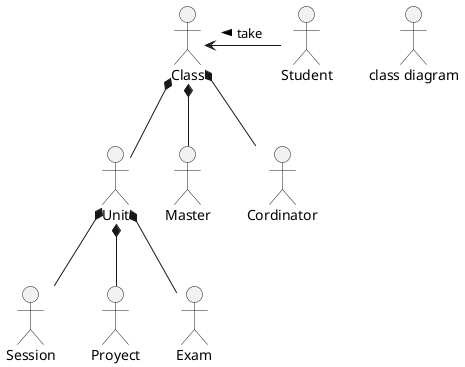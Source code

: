 @startuml 4
"class diagram"
    Class *-- Unit
    Class *-- Master
    Class *-- Cordinator
    Class <- Student : take <

    Unit *-- Session
    Unit *-- Proyect
    Unit *-- Exam

@enduml